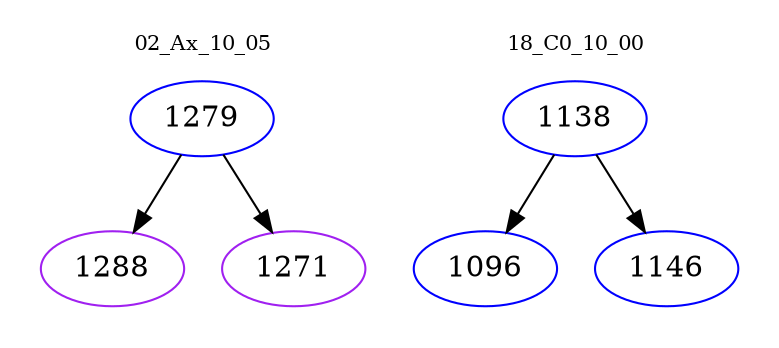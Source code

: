 digraph{
subgraph cluster_0 {
color = white
label = "02_Ax_10_05";
fontsize=10;
T0_1279 [label="1279", color="blue"]
T0_1279 -> T0_1288 [color="black"]
T0_1288 [label="1288", color="purple"]
T0_1279 -> T0_1271 [color="black"]
T0_1271 [label="1271", color="purple"]
}
subgraph cluster_1 {
color = white
label = "18_C0_10_00";
fontsize=10;
T1_1138 [label="1138", color="blue"]
T1_1138 -> T1_1096 [color="black"]
T1_1096 [label="1096", color="blue"]
T1_1138 -> T1_1146 [color="black"]
T1_1146 [label="1146", color="blue"]
}
}
